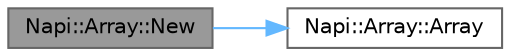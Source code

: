digraph "Napi::Array::New"
{
 // LATEX_PDF_SIZE
  bgcolor="transparent";
  edge [fontname=Helvetica,fontsize=10,labelfontname=Helvetica,labelfontsize=10];
  node [fontname=Helvetica,fontsize=10,shape=box,height=0.2,width=0.4];
  rankdir="LR";
  Node1 [id="Node000001",label="Napi::Array::New",height=0.2,width=0.4,color="gray40", fillcolor="grey60", style="filled", fontcolor="black",tooltip=" "];
  Node1 -> Node2 [id="edge3_Node000001_Node000002",color="steelblue1",style="solid",tooltip=" "];
  Node2 [id="Node000002",label="Napi::Array::Array",height=0.2,width=0.4,color="grey40", fillcolor="white", style="filled",URL="$class_napi_1_1_array.html#a37a36b5b29ea5beaf0f61b342b4a00f3",tooltip=" "];
}
